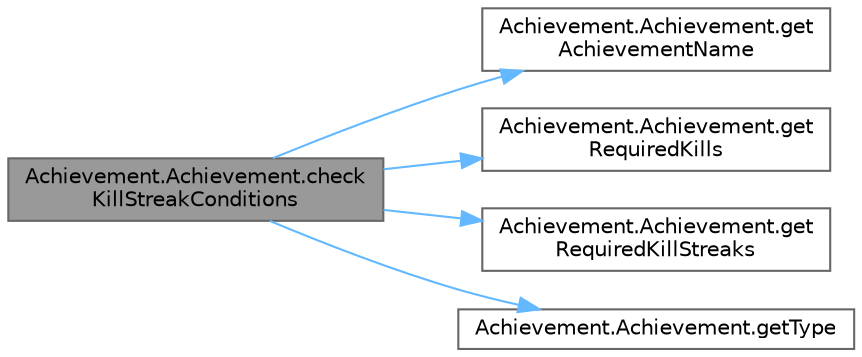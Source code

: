 digraph "Achievement.Achievement.checkKillStreakConditions"
{
 // LATEX_PDF_SIZE
  bgcolor="transparent";
  edge [fontname=Helvetica,fontsize=10,labelfontname=Helvetica,labelfontsize=10];
  node [fontname=Helvetica,fontsize=10,shape=box,height=0.2,width=0.4];
  rankdir="LR";
  Node1 [id="Node000001",label="Achievement.Achievement.check\lKillStreakConditions",height=0.2,width=0.4,color="gray40", fillcolor="grey60", style="filled", fontcolor="black",tooltip=" "];
  Node1 -> Node2 [id="edge1_Node000001_Node000002",color="steelblue1",style="solid",tooltip=" "];
  Node2 [id="Node000002",label="Achievement.Achievement.get\lAchievementName",height=0.2,width=0.4,color="grey40", fillcolor="white", style="filled",URL="$class_achievement_1_1_achievement.html#ac797b7f5a9f4ed709626211faa6fb274",tooltip=" "];
  Node1 -> Node3 [id="edge2_Node000001_Node000003",color="steelblue1",style="solid",tooltip=" "];
  Node3 [id="Node000003",label="Achievement.Achievement.get\lRequiredKills",height=0.2,width=0.4,color="grey40", fillcolor="white", style="filled",URL="$class_achievement_1_1_achievement.html#a433c48f13f6fed7db6b2aca88350a2b5",tooltip=" "];
  Node1 -> Node4 [id="edge3_Node000001_Node000004",color="steelblue1",style="solid",tooltip=" "];
  Node4 [id="Node000004",label="Achievement.Achievement.get\lRequiredKillStreaks",height=0.2,width=0.4,color="grey40", fillcolor="white", style="filled",URL="$class_achievement_1_1_achievement.html#a2267dd8348732e9e462cba5d3f06be1d",tooltip=" "];
  Node1 -> Node5 [id="edge4_Node000001_Node000005",color="steelblue1",style="solid",tooltip=" "];
  Node5 [id="Node000005",label="Achievement.Achievement.getType",height=0.2,width=0.4,color="grey40", fillcolor="white", style="filled",URL="$class_achievement_1_1_achievement.html#a9a791ee8151119f74b333742559c374f",tooltip=" "];
}
